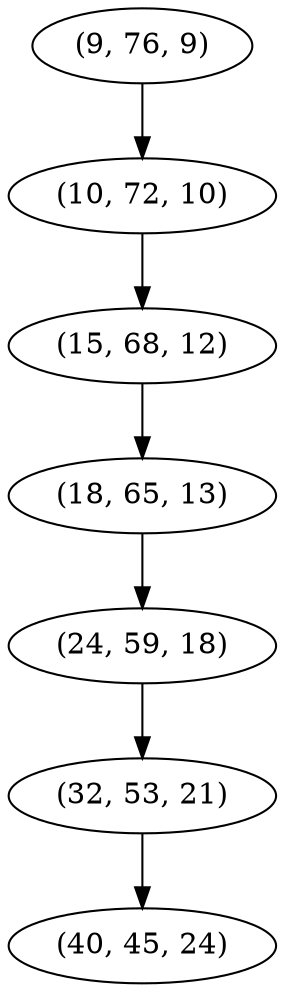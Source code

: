 digraph tree {
    "(9, 76, 9)";
    "(10, 72, 10)";
    "(15, 68, 12)";
    "(18, 65, 13)";
    "(24, 59, 18)";
    "(32, 53, 21)";
    "(40, 45, 24)";
    "(9, 76, 9)" -> "(10, 72, 10)";
    "(10, 72, 10)" -> "(15, 68, 12)";
    "(15, 68, 12)" -> "(18, 65, 13)";
    "(18, 65, 13)" -> "(24, 59, 18)";
    "(24, 59, 18)" -> "(32, 53, 21)";
    "(32, 53, 21)" -> "(40, 45, 24)";
}
